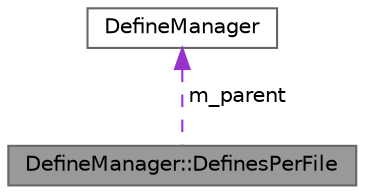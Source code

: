digraph "DefineManager::DefinesPerFile"
{
 // INTERACTIVE_SVG=YES
 // LATEX_PDF_SIZE
  bgcolor="transparent";
  edge [fontname=Helvetica,fontsize=10,labelfontname=Helvetica,labelfontsize=10];
  node [fontname=Helvetica,fontsize=10,shape=box,height=0.2,width=0.4];
  Node1 [label="DefineManager::DefinesPerFile",height=0.2,width=0.4,color="gray40", fillcolor="grey60", style="filled", fontcolor="black",tooltip="Local class used to hold the defines for a single file."];
  Node2 -> Node1 [dir="back",color="darkorchid3",style="dashed",label=" m_parent" ];
  Node2 [label="DefineManager",height=0.2,width=0.4,color="gray40", fillcolor="white", style="filled",URL="$d7/d10/class_define_manager.html",tooltip="Class that manages the defines available while preprocessing files."];
}

